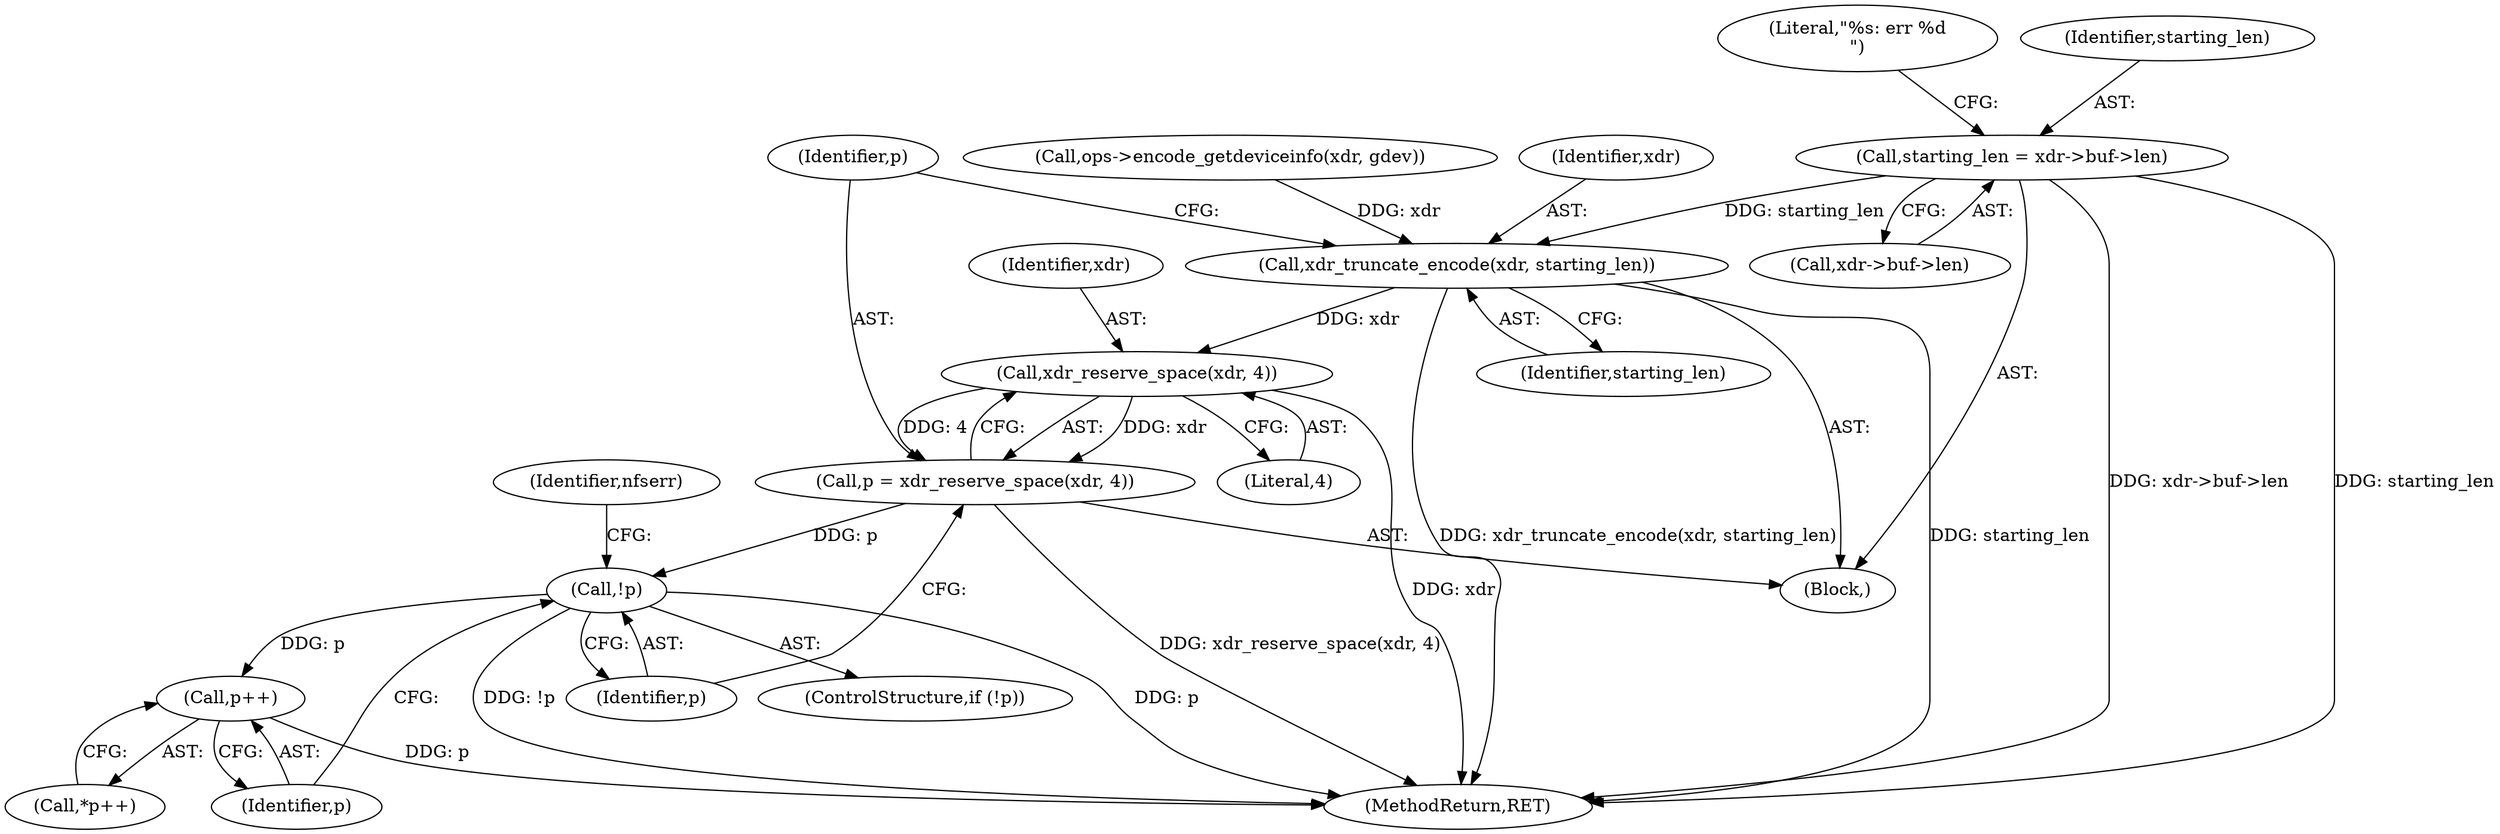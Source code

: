 digraph "0_linux_c70422f760c120480fee4de6c38804c72aa26bc1_13@pointer" {
"1000118" [label="(Call,starting_len = xdr->buf->len)"];
"1000268" [label="(Call,xdr_truncate_encode(xdr, starting_len))"];
"1000273" [label="(Call,xdr_reserve_space(xdr, 4))"];
"1000271" [label="(Call,p = xdr_reserve_space(xdr, 4))"];
"1000277" [label="(Call,!p)"];
"1000287" [label="(Call,p++)"];
"1000288" [label="(Identifier,p)"];
"1000275" [label="(Literal,4)"];
"1000128" [label="(Literal,\"%s: err %d\n\")"];
"1000277" [label="(Call,!p)"];
"1000118" [label="(Call,starting_len = xdr->buf->len)"];
"1000295" [label="(MethodReturn,RET)"];
"1000286" [label="(Call,*p++)"];
"1000119" [label="(Identifier,starting_len)"];
"1000120" [label="(Call,xdr->buf->len)"];
"1000269" [label="(Identifier,xdr)"];
"1000272" [label="(Identifier,p)"];
"1000171" [label="(Call,ops->encode_getdeviceinfo(xdr, gdev))"];
"1000108" [label="(Block,)"];
"1000281" [label="(Identifier,nfserr)"];
"1000273" [label="(Call,xdr_reserve_space(xdr, 4))"];
"1000271" [label="(Call,p = xdr_reserve_space(xdr, 4))"];
"1000287" [label="(Call,p++)"];
"1000268" [label="(Call,xdr_truncate_encode(xdr, starting_len))"];
"1000278" [label="(Identifier,p)"];
"1000270" [label="(Identifier,starting_len)"];
"1000276" [label="(ControlStructure,if (!p))"];
"1000274" [label="(Identifier,xdr)"];
"1000118" -> "1000108"  [label="AST: "];
"1000118" -> "1000120"  [label="CFG: "];
"1000119" -> "1000118"  [label="AST: "];
"1000120" -> "1000118"  [label="AST: "];
"1000128" -> "1000118"  [label="CFG: "];
"1000118" -> "1000295"  [label="DDG: xdr->buf->len"];
"1000118" -> "1000295"  [label="DDG: starting_len"];
"1000118" -> "1000268"  [label="DDG: starting_len"];
"1000268" -> "1000108"  [label="AST: "];
"1000268" -> "1000270"  [label="CFG: "];
"1000269" -> "1000268"  [label="AST: "];
"1000270" -> "1000268"  [label="AST: "];
"1000272" -> "1000268"  [label="CFG: "];
"1000268" -> "1000295"  [label="DDG: xdr_truncate_encode(xdr, starting_len)"];
"1000268" -> "1000295"  [label="DDG: starting_len"];
"1000171" -> "1000268"  [label="DDG: xdr"];
"1000268" -> "1000273"  [label="DDG: xdr"];
"1000273" -> "1000271"  [label="AST: "];
"1000273" -> "1000275"  [label="CFG: "];
"1000274" -> "1000273"  [label="AST: "];
"1000275" -> "1000273"  [label="AST: "];
"1000271" -> "1000273"  [label="CFG: "];
"1000273" -> "1000295"  [label="DDG: xdr"];
"1000273" -> "1000271"  [label="DDG: xdr"];
"1000273" -> "1000271"  [label="DDG: 4"];
"1000271" -> "1000108"  [label="AST: "];
"1000272" -> "1000271"  [label="AST: "];
"1000278" -> "1000271"  [label="CFG: "];
"1000271" -> "1000295"  [label="DDG: xdr_reserve_space(xdr, 4)"];
"1000271" -> "1000277"  [label="DDG: p"];
"1000277" -> "1000276"  [label="AST: "];
"1000277" -> "1000278"  [label="CFG: "];
"1000278" -> "1000277"  [label="AST: "];
"1000281" -> "1000277"  [label="CFG: "];
"1000288" -> "1000277"  [label="CFG: "];
"1000277" -> "1000295"  [label="DDG: p"];
"1000277" -> "1000295"  [label="DDG: !p"];
"1000277" -> "1000287"  [label="DDG: p"];
"1000287" -> "1000286"  [label="AST: "];
"1000287" -> "1000288"  [label="CFG: "];
"1000288" -> "1000287"  [label="AST: "];
"1000286" -> "1000287"  [label="CFG: "];
"1000287" -> "1000295"  [label="DDG: p"];
}
